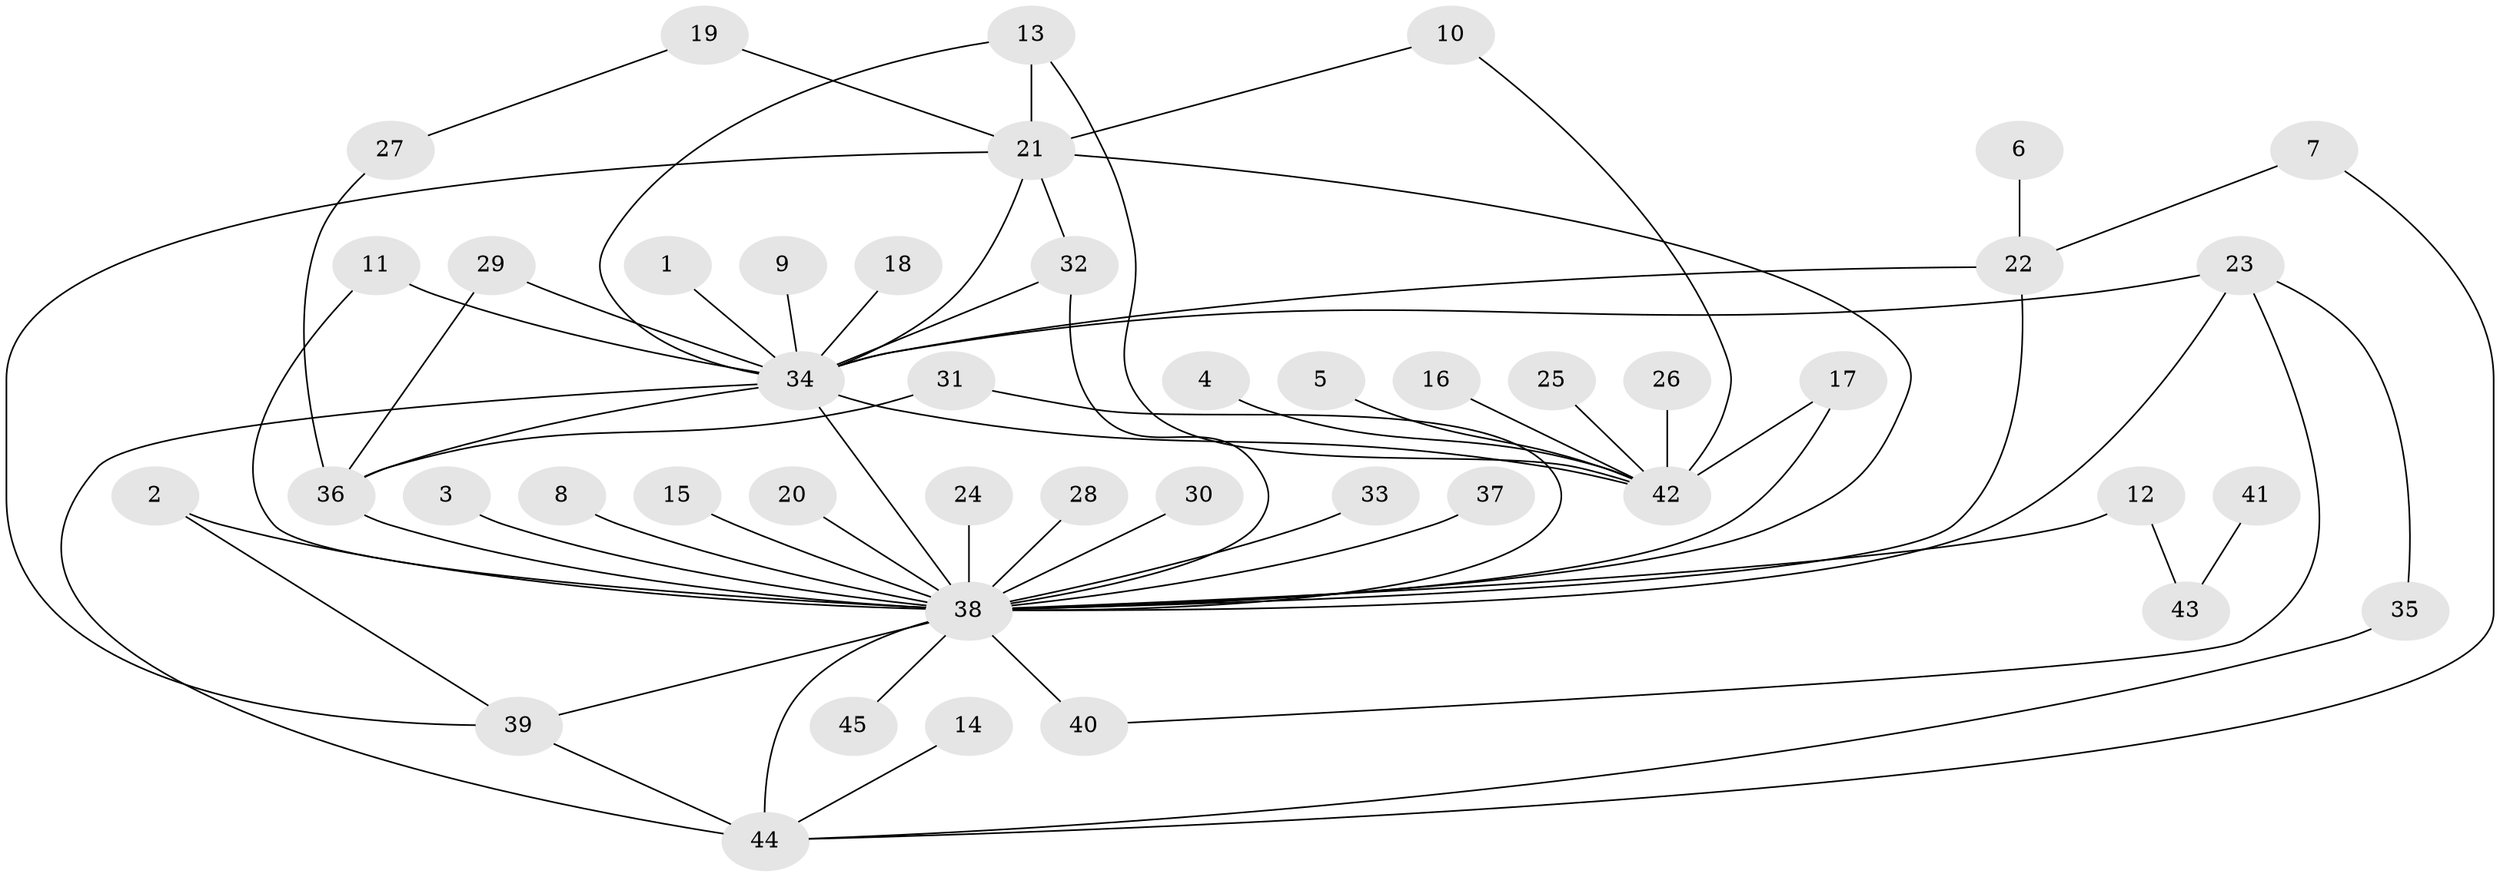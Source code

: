 // original degree distribution, {2: 0.23595505617977527, 23: 0.011235955056179775, 20: 0.011235955056179775, 11: 0.02247191011235955, 6: 0.02247191011235955, 8: 0.011235955056179775, 3: 0.11235955056179775, 1: 0.4943820224719101, 4: 0.0449438202247191, 5: 0.011235955056179775, 7: 0.011235955056179775, 9: 0.011235955056179775}
// Generated by graph-tools (version 1.1) at 2025/49/03/09/25 03:49:54]
// undirected, 45 vertices, 65 edges
graph export_dot {
graph [start="1"]
  node [color=gray90,style=filled];
  1;
  2;
  3;
  4;
  5;
  6;
  7;
  8;
  9;
  10;
  11;
  12;
  13;
  14;
  15;
  16;
  17;
  18;
  19;
  20;
  21;
  22;
  23;
  24;
  25;
  26;
  27;
  28;
  29;
  30;
  31;
  32;
  33;
  34;
  35;
  36;
  37;
  38;
  39;
  40;
  41;
  42;
  43;
  44;
  45;
  1 -- 34 [weight=1.0];
  2 -- 38 [weight=2.0];
  2 -- 39 [weight=1.0];
  3 -- 38 [weight=1.0];
  4 -- 42 [weight=1.0];
  5 -- 42 [weight=1.0];
  6 -- 22 [weight=1.0];
  7 -- 22 [weight=1.0];
  7 -- 44 [weight=1.0];
  8 -- 38 [weight=1.0];
  9 -- 34 [weight=1.0];
  10 -- 21 [weight=1.0];
  10 -- 42 [weight=1.0];
  11 -- 34 [weight=1.0];
  11 -- 38 [weight=1.0];
  12 -- 38 [weight=1.0];
  12 -- 43 [weight=1.0];
  13 -- 21 [weight=1.0];
  13 -- 34 [weight=1.0];
  13 -- 42 [weight=1.0];
  14 -- 44 [weight=1.0];
  15 -- 38 [weight=1.0];
  16 -- 42 [weight=1.0];
  17 -- 38 [weight=1.0];
  17 -- 42 [weight=1.0];
  18 -- 34 [weight=1.0];
  19 -- 21 [weight=1.0];
  19 -- 27 [weight=1.0];
  20 -- 38 [weight=1.0];
  21 -- 32 [weight=1.0];
  21 -- 34 [weight=1.0];
  21 -- 38 [weight=1.0];
  21 -- 39 [weight=1.0];
  22 -- 34 [weight=1.0];
  22 -- 38 [weight=1.0];
  23 -- 34 [weight=1.0];
  23 -- 35 [weight=1.0];
  23 -- 38 [weight=1.0];
  23 -- 40 [weight=1.0];
  24 -- 38 [weight=1.0];
  25 -- 42 [weight=1.0];
  26 -- 42 [weight=1.0];
  27 -- 36 [weight=1.0];
  28 -- 38 [weight=1.0];
  29 -- 34 [weight=1.0];
  29 -- 36 [weight=1.0];
  30 -- 38 [weight=1.0];
  31 -- 36 [weight=1.0];
  31 -- 38 [weight=1.0];
  32 -- 34 [weight=1.0];
  32 -- 38 [weight=1.0];
  33 -- 38 [weight=1.0];
  34 -- 36 [weight=1.0];
  34 -- 38 [weight=2.0];
  34 -- 42 [weight=1.0];
  34 -- 44 [weight=2.0];
  35 -- 44 [weight=1.0];
  36 -- 38 [weight=1.0];
  37 -- 38 [weight=1.0];
  38 -- 39 [weight=1.0];
  38 -- 40 [weight=2.0];
  38 -- 44 [weight=1.0];
  38 -- 45 [weight=1.0];
  39 -- 44 [weight=1.0];
  41 -- 43 [weight=1.0];
}
